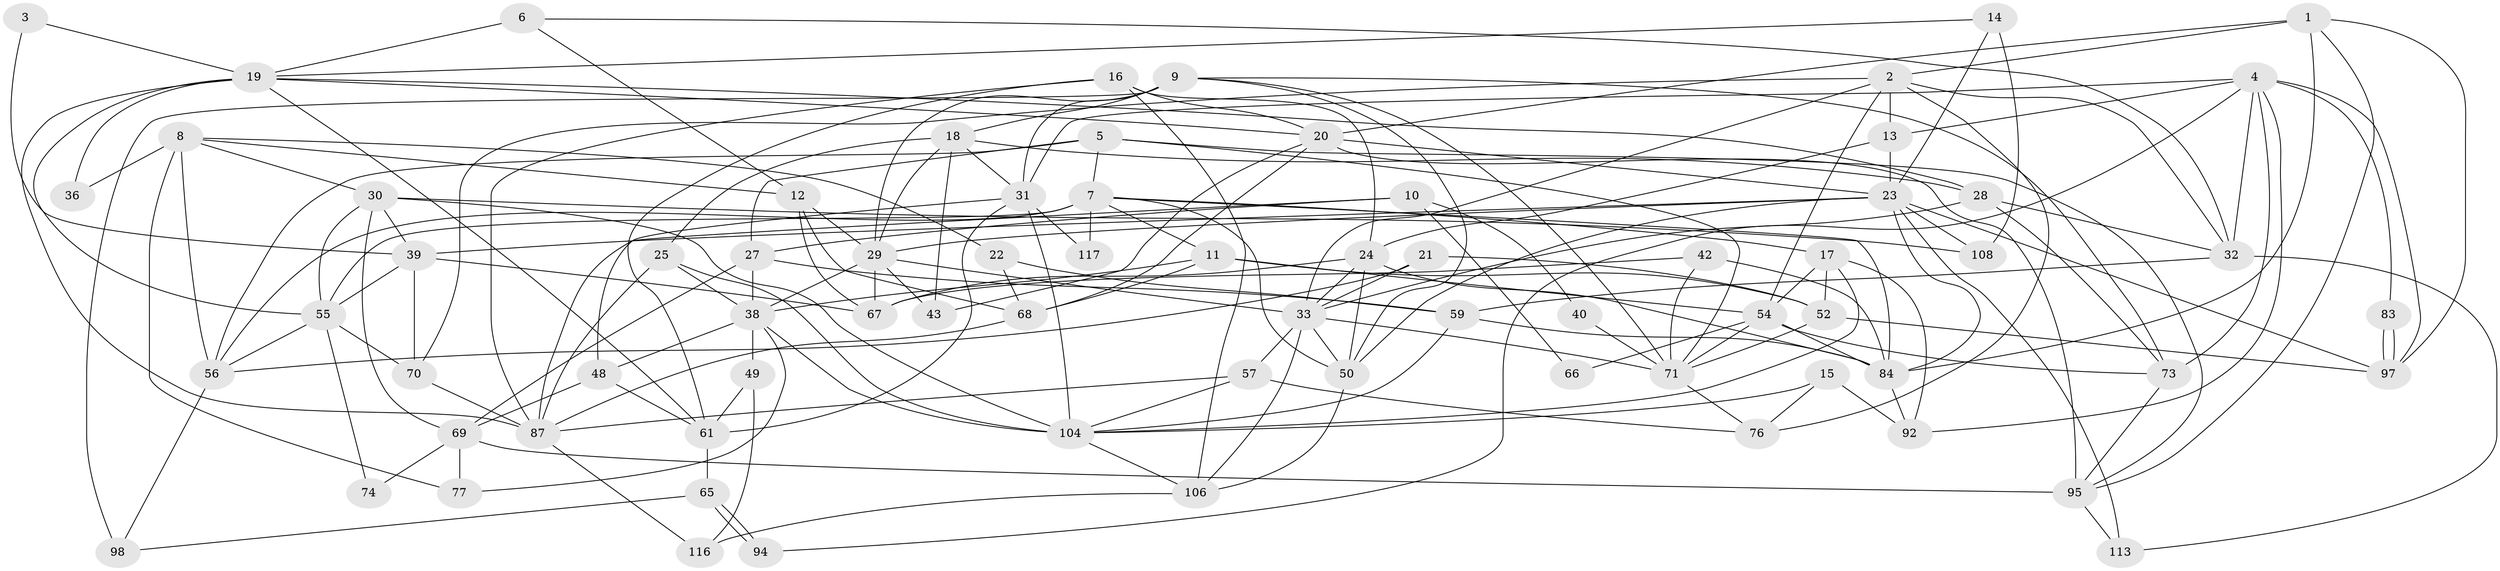// Generated by graph-tools (version 1.1) at 2025/24/03/03/25 07:24:03]
// undirected, 73 vertices, 185 edges
graph export_dot {
graph [start="1"]
  node [color=gray90,style=filled];
  1;
  2 [super="+44"];
  3;
  4 [super="+46"];
  5 [super="+53"];
  6;
  7 [super="+35"];
  8 [super="+64"];
  9 [super="+60"];
  10 [super="+99"];
  11 [super="+41"];
  12 [super="+26"];
  13 [super="+109"];
  14;
  15 [super="+47"];
  16 [super="+72"];
  17 [super="+81"];
  18 [super="+45"];
  19 [super="+96"];
  20 [super="+86"];
  21 [super="+37"];
  22;
  23;
  24 [super="+100"];
  25 [super="+105"];
  27 [super="+63"];
  28 [super="+62"];
  29 [super="+93"];
  30 [super="+79"];
  31 [super="+51"];
  32 [super="+58"];
  33 [super="+34"];
  36;
  38 [super="+80"];
  39 [super="+112"];
  40;
  42;
  43;
  48 [super="+89"];
  49;
  50 [super="+82"];
  52;
  54 [super="+103"];
  55 [super="+115"];
  56;
  57 [super="+75"];
  59 [super="+78"];
  61 [super="+90"];
  65;
  66;
  67;
  68;
  69 [super="+107"];
  70 [super="+102"];
  71 [super="+85"];
  73 [super="+91"];
  74;
  76;
  77;
  83;
  84 [super="+111"];
  87 [super="+88"];
  92;
  94;
  95 [super="+114"];
  97 [super="+101"];
  98;
  104 [super="+110"];
  106;
  108;
  113;
  116;
  117;
  1 -- 2;
  1 -- 95;
  1 -- 97;
  1 -- 84;
  1 -- 20;
  2 -- 54;
  2 -- 32;
  2 -- 70;
  2 -- 76;
  2 -- 33;
  2 -- 13;
  3 -- 19;
  3 -- 39;
  4 -- 73;
  4 -- 13;
  4 -- 83;
  4 -- 32;
  4 -- 97;
  4 -- 92;
  4 -- 94;
  4 -- 31;
  5 -- 56;
  5 -- 27;
  5 -- 71;
  5 -- 95;
  5 -- 7;
  6 -- 12;
  6 -- 32;
  6 -- 19;
  7 -- 56;
  7 -- 84;
  7 -- 17;
  7 -- 50;
  7 -- 117;
  7 -- 55;
  7 -- 11;
  8 -- 56 [weight=2];
  8 -- 22;
  8 -- 36;
  8 -- 77;
  8 -- 12;
  8 -- 30;
  9 -- 50;
  9 -- 31;
  9 -- 98;
  9 -- 18;
  9 -- 73;
  9 -- 29;
  9 -- 71;
  10 -- 40;
  10 -- 66;
  10 -- 87;
  10 -- 27 [weight=2];
  11 -- 68;
  11 -- 52;
  11 -- 38;
  11 -- 54;
  12 -- 29;
  12 -- 67;
  12 -- 68;
  13 -- 24;
  13 -- 23;
  14 -- 23;
  14 -- 108;
  14 -- 19;
  15 -- 76;
  15 -- 92;
  15 -- 104;
  16 -- 20;
  16 -- 87;
  16 -- 24;
  16 -- 106;
  16 -- 61;
  17 -- 52;
  17 -- 92;
  17 -- 104;
  17 -- 54;
  18 -- 28;
  18 -- 31;
  18 -- 25;
  18 -- 43;
  18 -- 29;
  19 -- 36 [weight=2];
  19 -- 87;
  19 -- 28;
  19 -- 20;
  19 -- 55;
  19 -- 61;
  20 -- 68;
  20 -- 95;
  20 -- 43;
  20 -- 23;
  21 -- 33;
  21 -- 52;
  21 -- 56;
  22 -- 68;
  22 -- 59;
  23 -- 50;
  23 -- 29;
  23 -- 84;
  23 -- 108;
  23 -- 113;
  23 -- 39;
  23 -- 97;
  24 -- 67;
  24 -- 50;
  24 -- 84;
  24 -- 33;
  25 -- 104 [weight=2];
  25 -- 38;
  25 -- 87;
  27 -- 38;
  27 -- 59;
  27 -- 69;
  28 -- 32;
  28 -- 33;
  28 -- 73;
  29 -- 67;
  29 -- 43;
  29 -- 33;
  29 -- 38;
  30 -- 104;
  30 -- 55;
  30 -- 108;
  30 -- 39;
  30 -- 69;
  31 -- 104;
  31 -- 48;
  31 -- 117;
  31 -- 61;
  32 -- 59;
  32 -- 113;
  33 -- 106;
  33 -- 50;
  33 -- 71;
  33 -- 57;
  38 -- 104 [weight=2];
  38 -- 77;
  38 -- 48;
  38 -- 49;
  39 -- 67;
  39 -- 70;
  39 -- 55;
  40 -- 71;
  42 -- 84;
  42 -- 71;
  42 -- 67;
  48 -- 61;
  48 -- 69;
  49 -- 61;
  49 -- 116;
  50 -- 106;
  52 -- 97;
  52 -- 71;
  54 -- 71;
  54 -- 84;
  54 -- 66;
  54 -- 73;
  55 -- 70;
  55 -- 74;
  55 -- 56;
  56 -- 98;
  57 -- 104;
  57 -- 76;
  57 -- 87;
  59 -- 84;
  59 -- 104;
  61 -- 65;
  65 -- 98;
  65 -- 94;
  65 -- 94;
  68 -- 87;
  69 -- 77;
  69 -- 74;
  69 -- 95;
  70 -- 87;
  71 -- 76;
  73 -- 95;
  83 -- 97;
  83 -- 97;
  84 -- 92;
  87 -- 116;
  95 -- 113;
  104 -- 106;
  106 -- 116;
}
